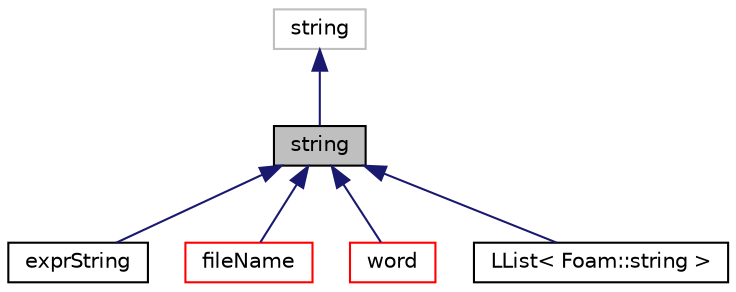 digraph "string"
{
  bgcolor="transparent";
  edge [fontname="Helvetica",fontsize="10",labelfontname="Helvetica",labelfontsize="10"];
  node [fontname="Helvetica",fontsize="10",shape=record];
  Node1 [label="string",height=0.2,width=0.4,color="black", fillcolor="grey75", style="filled" fontcolor="black"];
  Node2 -> Node1 [dir="back",color="midnightblue",fontsize="10",style="solid",fontname="Helvetica"];
  Node2 [label="string",height=0.2,width=0.4,color="grey75"];
  Node1 -> Node3 [dir="back",color="midnightblue",fontsize="10",style="solid",fontname="Helvetica"];
  Node3 [label="exprString",height=0.2,width=0.4,color="black",URL="$classFoam_1_1expressions_1_1exprString.html"];
  Node1 -> Node4 [dir="back",color="midnightblue",fontsize="10",style="solid",fontname="Helvetica"];
  Node4 [label="fileName",height=0.2,width=0.4,color="red",URL="$classFoam_1_1fileName.html",tooltip="A class for handling file names. "];
  Node1 -> Node5 [dir="back",color="midnightblue",fontsize="10",style="solid",fontname="Helvetica"];
  Node5 [label="word",height=0.2,width=0.4,color="red",URL="$classFoam_1_1word.html",tooltip="A class for handling words, derived from Foam::string. "];
  Node1 -> Node6 [dir="back",color="midnightblue",fontsize="10",style="solid",fontname="Helvetica"];
  Node6 [label="LList\< Foam::string \>",height=0.2,width=0.4,color="black",URL="$classFoam_1_1LList.html"];
}
